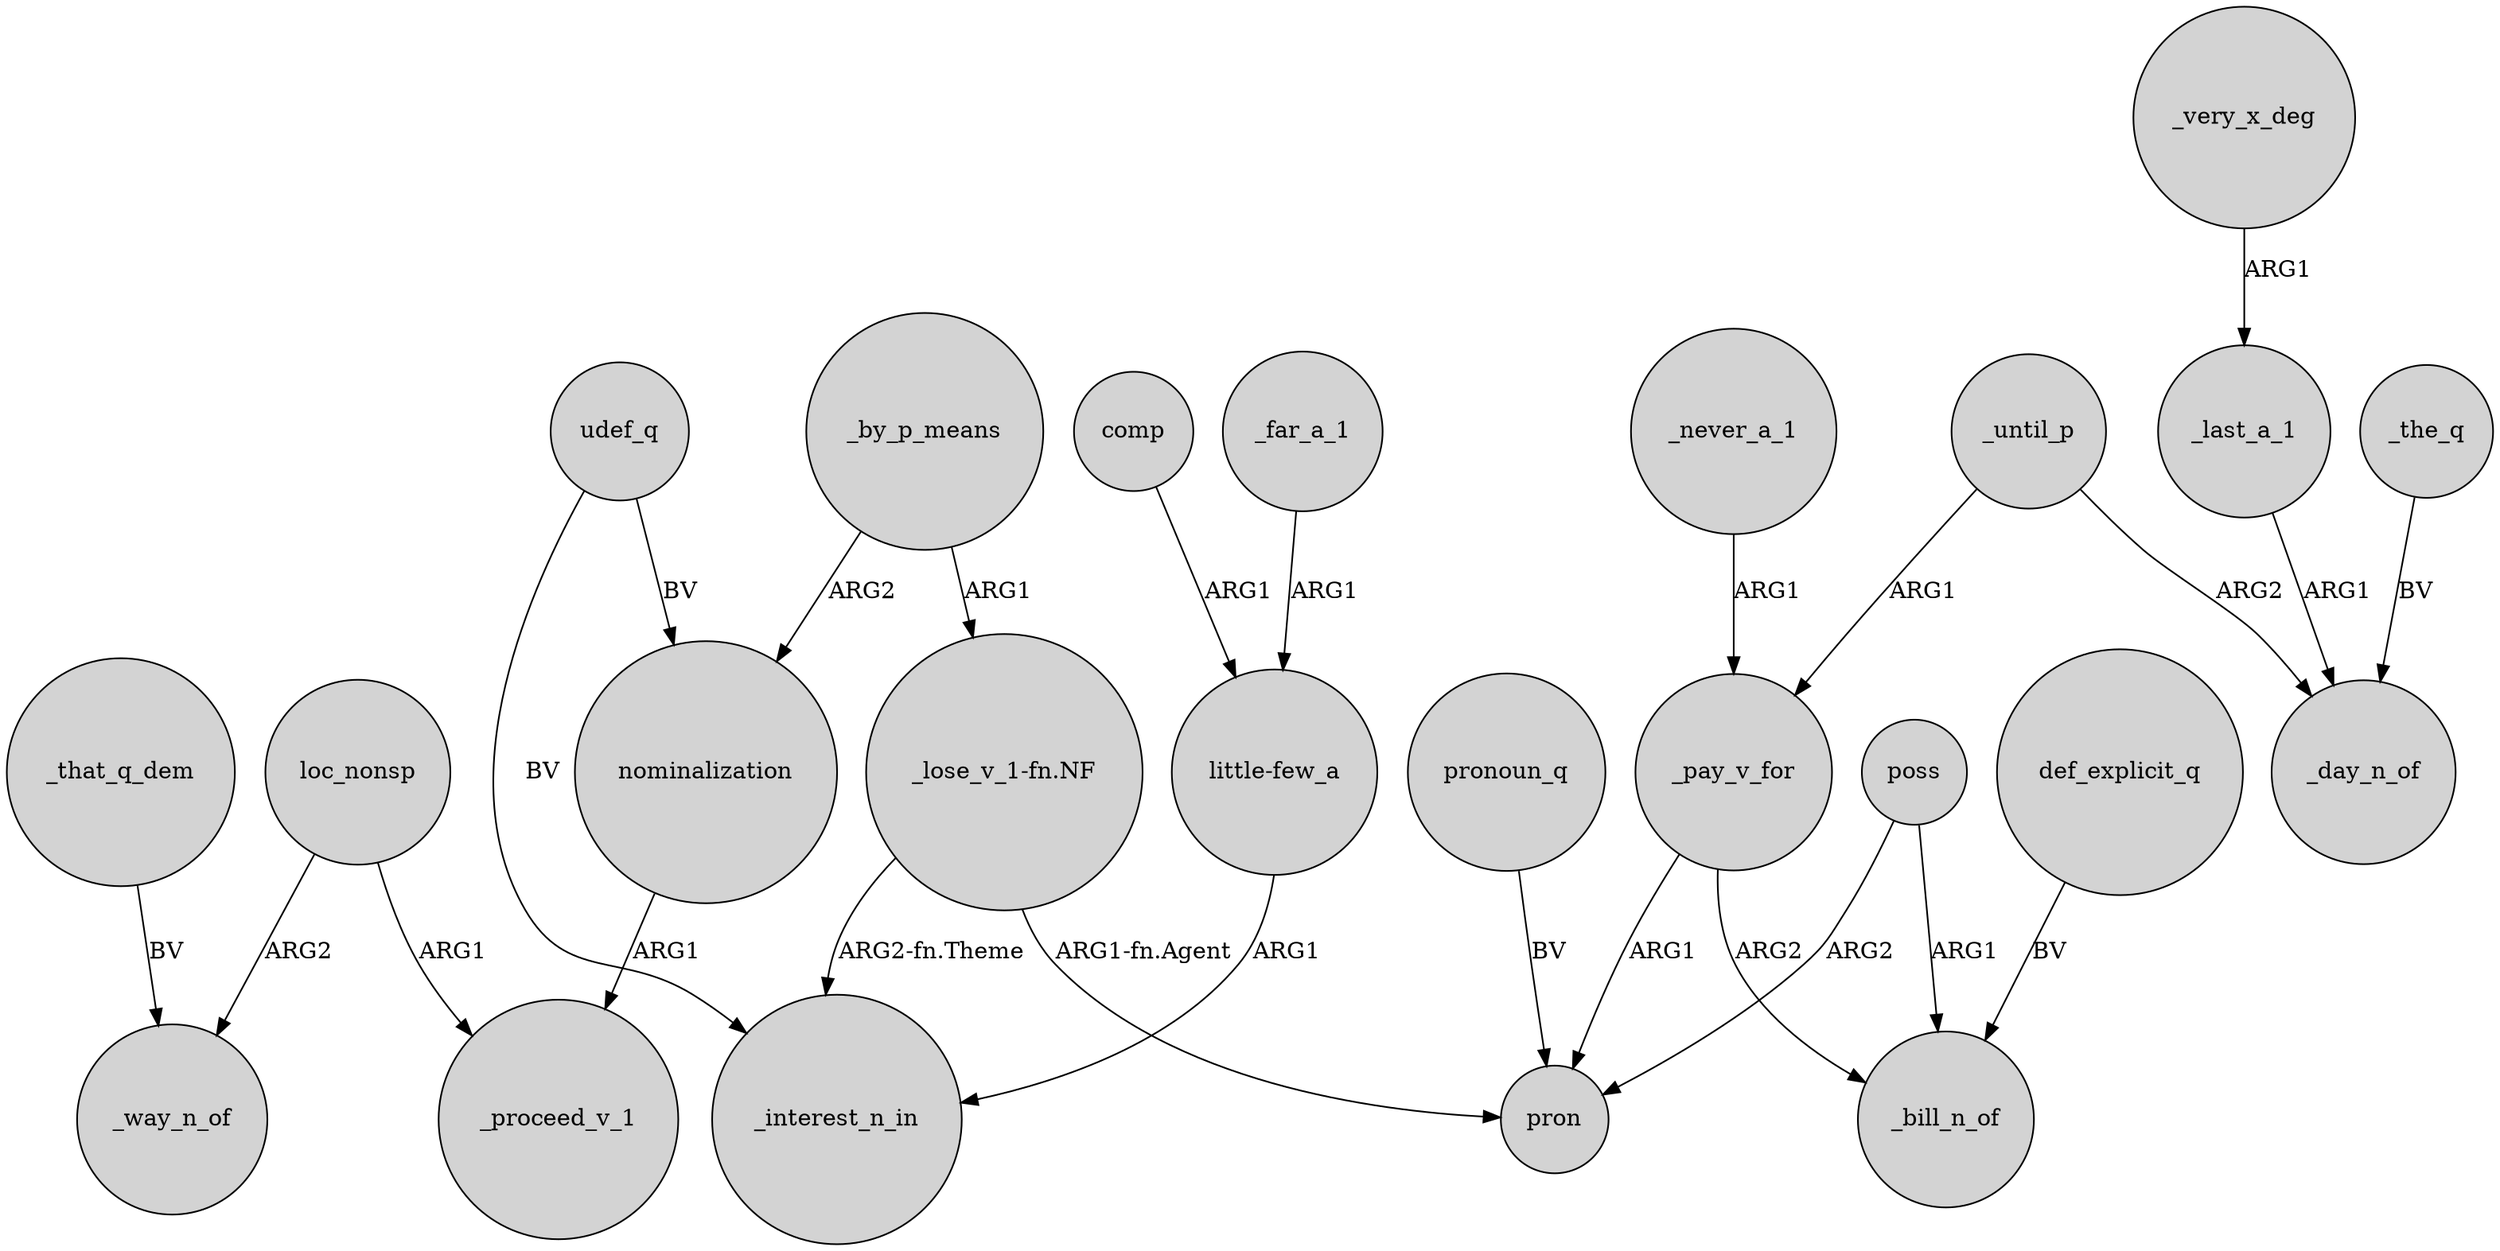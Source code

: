 digraph {
	node [shape=circle style=filled]
	_by_p_means -> nominalization [label=ARG2]
	_very_x_deg -> _last_a_1 [label=ARG1]
	poss -> pron [label=ARG2]
	"_lose_v_1-fn.NF" -> pron [label="ARG1-fn.Agent"]
	nominalization -> _proceed_v_1 [label=ARG1]
	loc_nonsp -> _proceed_v_1 [label=ARG1]
	_that_q_dem -> _way_n_of [label=BV]
	_pay_v_for -> pron [label=ARG1]
	udef_q -> _interest_n_in [label=BV]
	_until_p -> _day_n_of [label=ARG2]
	_the_q -> _day_n_of [label=BV]
	pronoun_q -> pron [label=BV]
	loc_nonsp -> _way_n_of [label=ARG2]
	comp -> "little-few_a" [label=ARG1]
	_until_p -> _pay_v_for [label=ARG1]
	"little-few_a" -> _interest_n_in [label=ARG1]
	def_explicit_q -> _bill_n_of [label=BV]
	udef_q -> nominalization [label=BV]
	_by_p_means -> "_lose_v_1-fn.NF" [label=ARG1]
	_pay_v_for -> _bill_n_of [label=ARG2]
	_last_a_1 -> _day_n_of [label=ARG1]
	poss -> _bill_n_of [label=ARG1]
	_never_a_1 -> _pay_v_for [label=ARG1]
	"_lose_v_1-fn.NF" -> _interest_n_in [label="ARG2-fn.Theme"]
	_far_a_1 -> "little-few_a" [label=ARG1]
}
